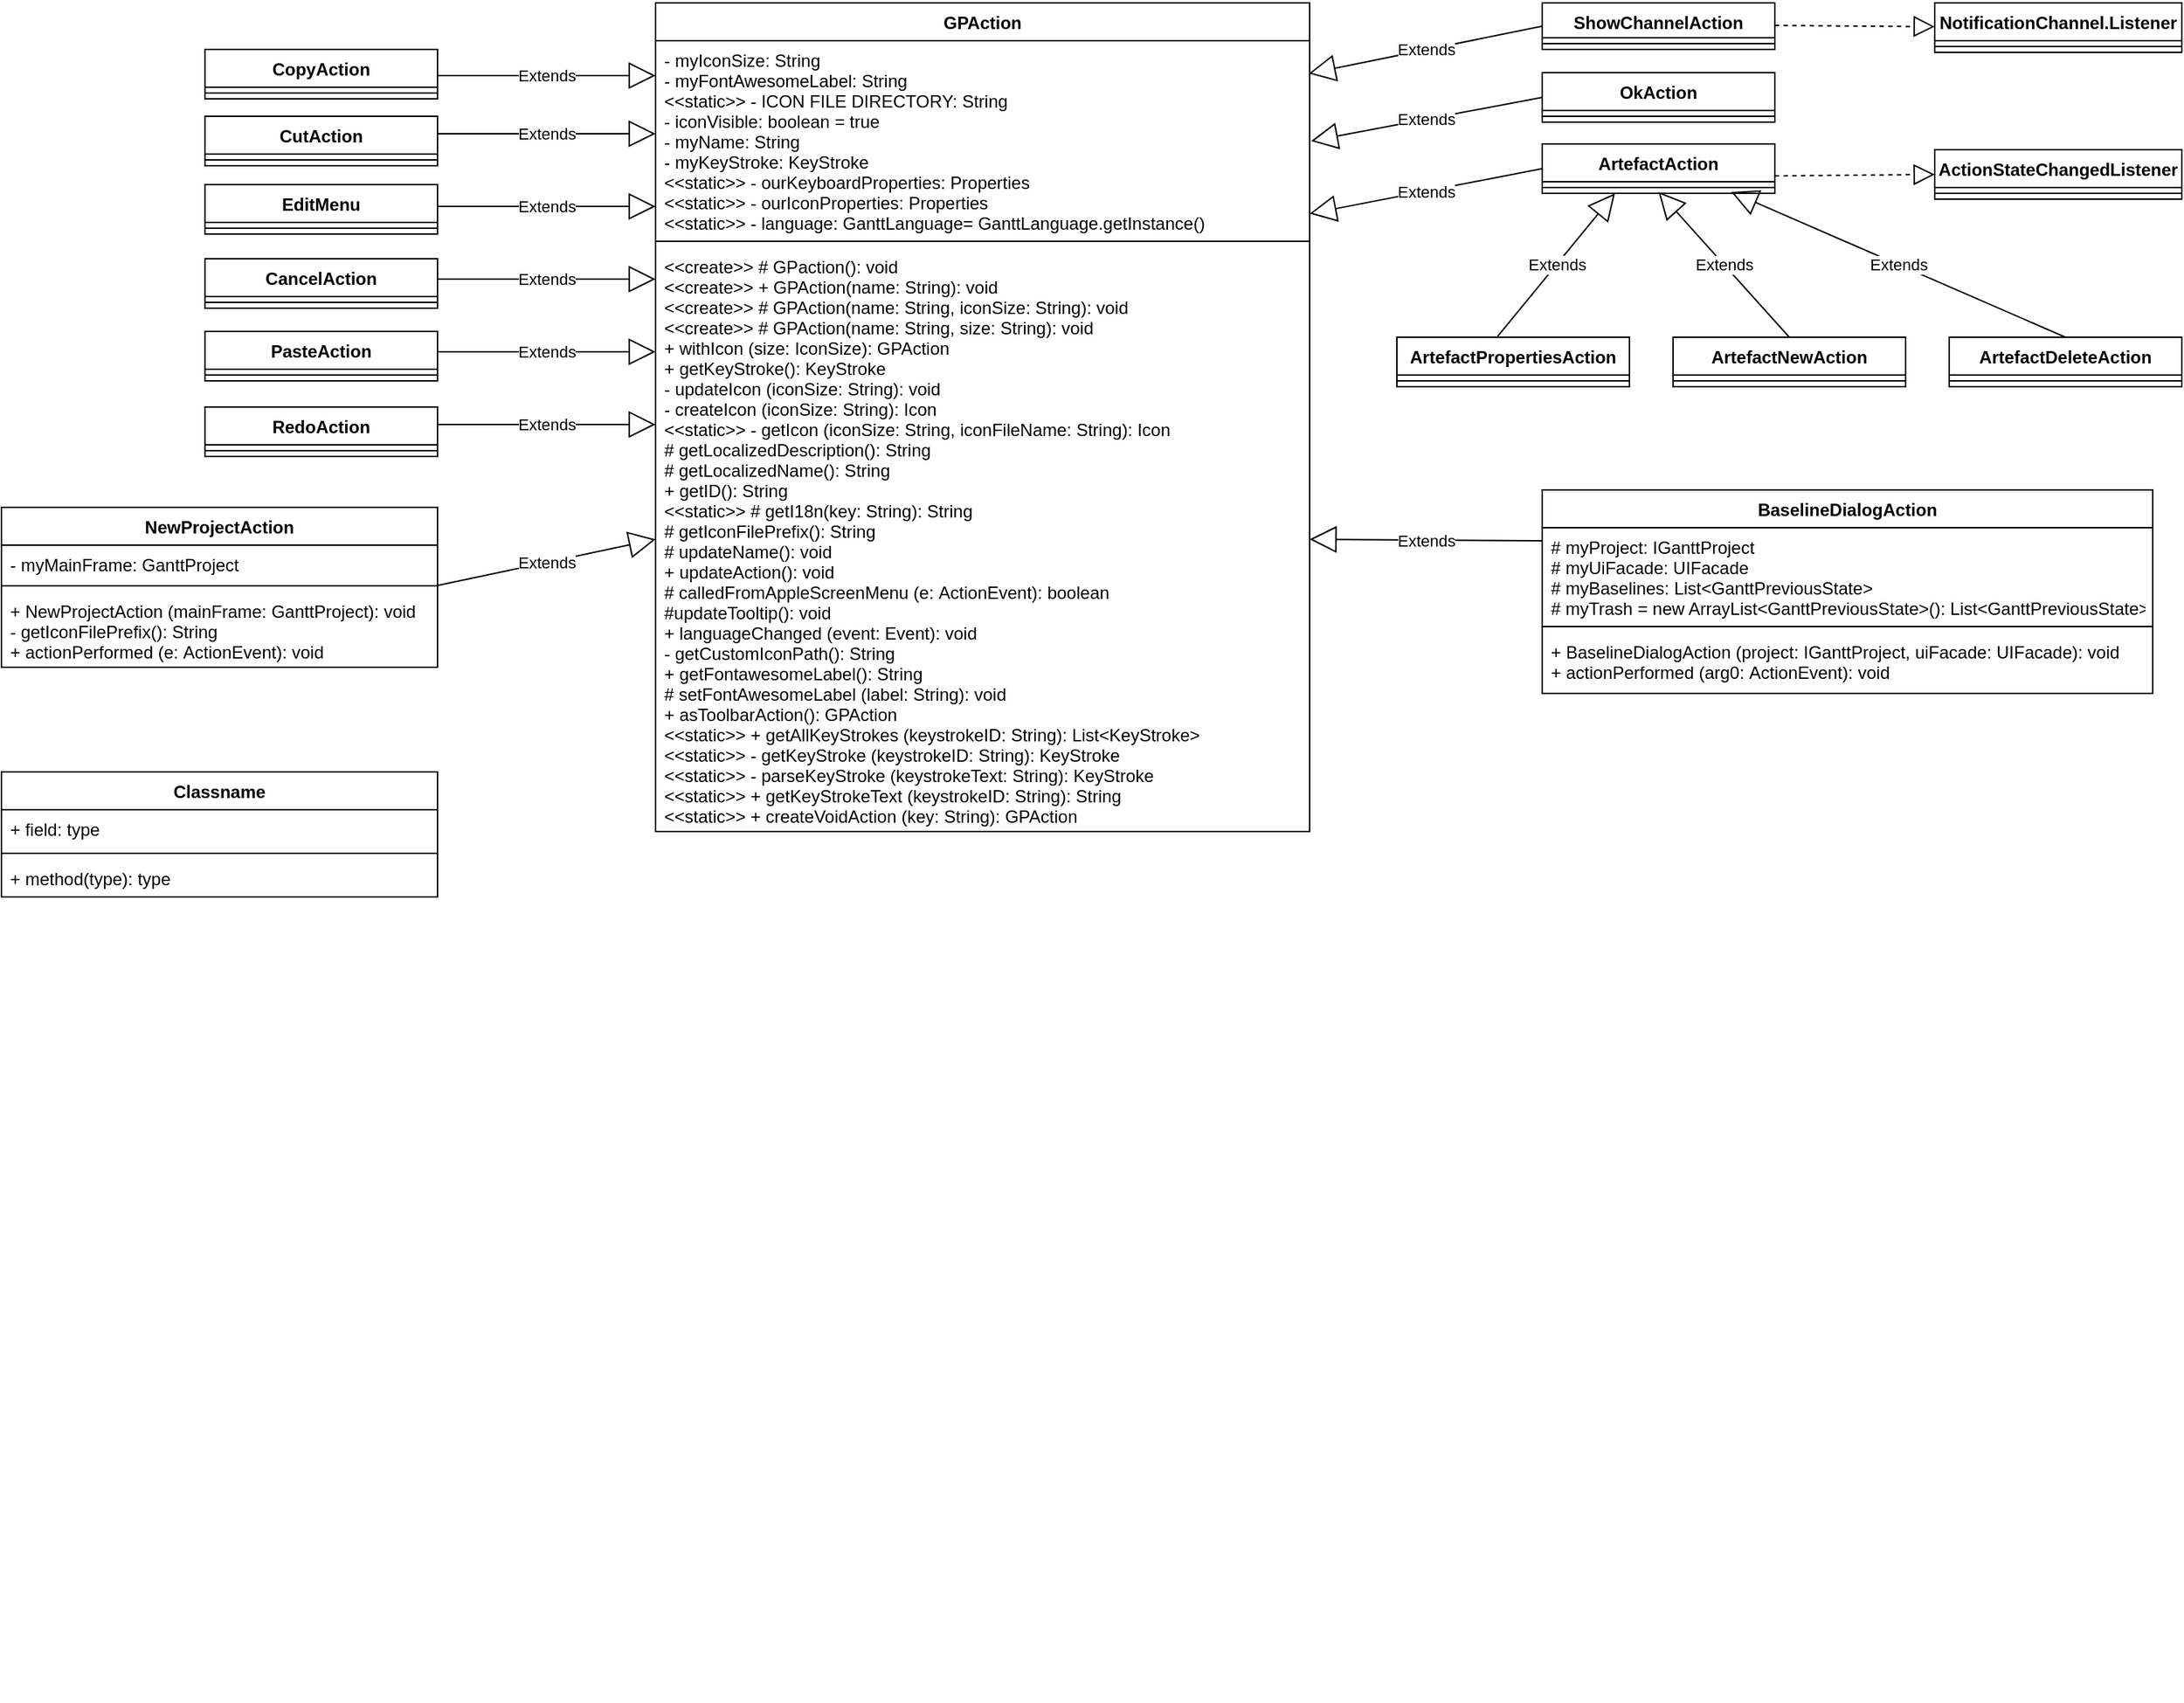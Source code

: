 <mxfile version="10.7.7" type="github"><diagram id="OQN8Db8-lWRxV0zVlcuO" name="Page-1"><mxGraphModel dx="2299" dy="2579" grid="1" gridSize="10" guides="1" tooltips="1" connect="1" arrows="1" fold="1" page="1" pageScale="1" pageWidth="827" pageHeight="1169" math="0" shadow="0"><root><mxCell id="0"/><mxCell id="1" parent="0"/><mxCell id="cAeAhbVRLHapKTvCT32Y-2" style="edgeStyle=orthogonalEdgeStyle;rounded=0;orthogonalLoop=1;jettySize=auto;html=1;" edge="1" parent="1"><mxGeometry relative="1" as="geometry"><mxPoint x="105" as="targetPoint"/><mxPoint x="105" as="sourcePoint"/></mxGeometry></mxCell><mxCell id="iIMuPvjKoYq9ehOnc8bU-5" value="GPAction" style="swimlane;fontStyle=1;align=center;verticalAlign=top;childLayout=stackLayout;horizontal=1;startSize=26;horizontalStack=0;resizeParent=1;resizeParentMax=0;resizeLast=0;collapsible=1;marginBottom=0;" parent="1" vertex="1"><mxGeometry x="250" y="-1160" width="450" height="570" as="geometry"/></mxCell><mxCell id="iIMuPvjKoYq9ehOnc8bU-6" value="- myIconSize: String&#10;- myFontAwesomeLabel: String&#10;&lt;&lt;static&gt;&gt; - ICON FILE DIRECTORY: String&#10;- iconVisible: boolean = true&#10;- myName: String&#10;- myKeyStroke: KeyStroke&#10;&lt;&lt;static&gt;&gt; - ourKeyboardProperties: Properties&#10;&lt;&lt;static&gt;&gt; - ourIconProperties: Properties&#10;&lt;&lt;static&gt;&gt; - language: GanttLanguage= GanttLanguage.getInstance()&#10;" style="text;strokeColor=none;fillColor=none;align=left;verticalAlign=top;spacingLeft=4;spacingRight=4;overflow=hidden;rotatable=0;points=[[0,0.5],[1,0.5]];portConstraint=eastwest;" parent="iIMuPvjKoYq9ehOnc8bU-5" vertex="1"><mxGeometry y="26" width="450" height="134" as="geometry"/></mxCell><mxCell id="iIMuPvjKoYq9ehOnc8bU-7" value="" style="line;strokeWidth=1;fillColor=none;align=left;verticalAlign=middle;spacingTop=-1;spacingLeft=3;spacingRight=3;rotatable=0;labelPosition=right;points=[];portConstraint=eastwest;" parent="iIMuPvjKoYq9ehOnc8bU-5" vertex="1"><mxGeometry y="160" width="450" height="8" as="geometry"/></mxCell><mxCell id="iIMuPvjKoYq9ehOnc8bU-8" value="&lt;&lt;create&gt;&gt; # GPaction(): void&#10;&lt;&lt;create&gt;&gt; + GPAction(name: String): void&#10;&lt;&lt;create&gt;&gt; # GPAction(name: String, iconSize: String): void&#10;&lt;&lt;create&gt;&gt; # GPAction(name: String, size: String): void&#10;+ withIcon (size: IconSize): GPAction&#10;+ getKeyStroke(): KeyStroke&#10;- updateIcon (iconSize: String): void&#10;- createIcon (iconSize: String): Icon&#10;&lt;&lt;static&gt;&gt; - getIcon (iconSize: String, iconFileName: String): Icon&#10;# getLocalizedDescription(): String&#10;# getLocalizedName(): String&#10;+ getID(): String&#10;&lt;&lt;static&gt;&gt; # getI18n(key: String): String&#10;# getIconFilePrefix(): String&#10;# updateName(): void&#10;+ updateAction(): void&#10;# calledFromAppleScreenMenu (e: ActionEvent): boolean&#10;#updateTooltip(): void&#10;+ languageChanged (event: Event): void&#10;- getCustomIconPath(): String&#10;+ getFontawesomeLabel(): String&#10;# setFontAwesomeLabel (label: String): void&#10;+ asToolbarAction(): GPAction&#10;&lt;&lt;static&gt;&gt; + getAllKeyStrokes (keystrokeID: String): List&lt;KeyStroke&gt;&#10;&lt;&lt;static&gt;&gt; - getKeyStroke (keystrokeID: String): KeyStroke&#10;&lt;&lt;static&gt;&gt; - parseKeyStroke (keystrokeText: String): KeyStroke&#10;&lt;&lt;static&gt;&gt; + getKeyStrokeText (keystrokeID: String): String&#10;&lt;&lt;static&gt;&gt; + createVoidAction (key: String): GPAction&#10;" style="text;strokeColor=none;fillColor=none;align=left;verticalAlign=top;spacingLeft=4;spacingRight=4;overflow=hidden;rotatable=0;points=[[0,0.5],[1,0.5]];portConstraint=eastwest;" parent="iIMuPvjKoYq9ehOnc8bU-5" vertex="1"><mxGeometry y="168" width="450" height="402" as="geometry"/></mxCell><mxCell id="cAeAhbVRLHapKTvCT32Y-3" value="ShowChannelAction" style="swimlane;fontStyle=1;align=center;verticalAlign=top;childLayout=stackLayout;horizontal=1;startSize=24;horizontalStack=0;resizeParent=1;resizeParentMax=0;resizeLast=0;collapsible=1;marginBottom=0;" vertex="1" parent="1"><mxGeometry x="860" y="-1160" width="160" height="32" as="geometry"/></mxCell><mxCell id="cAeAhbVRLHapKTvCT32Y-5" value="" style="line;strokeWidth=1;fillColor=none;align=left;verticalAlign=middle;spacingTop=-1;spacingLeft=3;spacingRight=3;rotatable=0;labelPosition=right;points=[];portConstraint=eastwest;" vertex="1" parent="cAeAhbVRLHapKTvCT32Y-3"><mxGeometry y="24" width="160" height="8" as="geometry"/></mxCell><mxCell id="cAeAhbVRLHapKTvCT32Y-7" value="Extends" style="endArrow=block;endSize=16;endFill=0;html=1;exitX=0;exitY=0.5;exitDx=0;exitDy=0;entryX=0.999;entryY=0.467;entryDx=0;entryDy=0;entryPerimeter=0;" edge="1" parent="1" source="cAeAhbVRLHapKTvCT32Y-3"><mxGeometry width="160" relative="1" as="geometry"><mxPoint x="900" y="-1060" as="sourcePoint"/><mxPoint x="699.4" y="-1111.4" as="targetPoint"/></mxGeometry></mxCell><mxCell id="cAeAhbVRLHapKTvCT32Y-8" value="" style="endArrow=block;dashed=1;endFill=0;endSize=12;html=1;" edge="1" parent="1" target="cAeAhbVRLHapKTvCT32Y-9"><mxGeometry width="160" relative="1" as="geometry"><mxPoint x="1020" y="-1144.5" as="sourcePoint"/><mxPoint x="1180" y="-1144.5" as="targetPoint"/></mxGeometry></mxCell><mxCell id="cAeAhbVRLHapKTvCT32Y-9" value="NotificationChannel.Listener" style="swimlane;fontStyle=1;align=center;verticalAlign=top;childLayout=stackLayout;horizontal=1;startSize=26;horizontalStack=0;resizeParent=1;resizeParentMax=0;resizeLast=0;collapsible=1;marginBottom=0;" vertex="1" parent="1"><mxGeometry x="1130" y="-1160" width="170" height="34" as="geometry"/></mxCell><mxCell id="cAeAhbVRLHapKTvCT32Y-11" value="" style="line;strokeWidth=1;fillColor=none;align=left;verticalAlign=middle;spacingTop=-1;spacingLeft=3;spacingRight=3;rotatable=0;labelPosition=right;points=[];portConstraint=eastwest;" vertex="1" parent="cAeAhbVRLHapKTvCT32Y-9"><mxGeometry y="26" width="170" height="8" as="geometry"/></mxCell><mxCell id="cAeAhbVRLHapKTvCT32Y-15" value="OkAction" style="swimlane;fontStyle=1;align=center;verticalAlign=top;childLayout=stackLayout;horizontal=1;startSize=26;horizontalStack=0;resizeParent=1;resizeParentMax=0;resizeLast=0;collapsible=1;marginBottom=0;" vertex="1" parent="1"><mxGeometry x="860" y="-1112" width="160" height="34" as="geometry"/></mxCell><mxCell id="cAeAhbVRLHapKTvCT32Y-17" value="" style="line;strokeWidth=1;fillColor=none;align=left;verticalAlign=middle;spacingTop=-1;spacingLeft=3;spacingRight=3;rotatable=0;labelPosition=right;points=[];portConstraint=eastwest;" vertex="1" parent="cAeAhbVRLHapKTvCT32Y-15"><mxGeometry y="26" width="160" height="8" as="geometry"/></mxCell><mxCell id="cAeAhbVRLHapKTvCT32Y-20" value="Extends" style="endArrow=block;endSize=16;endFill=0;html=1;exitX=0;exitY=0.5;exitDx=0;exitDy=0;entryX=1.003;entryY=0.813;entryDx=0;entryDy=0;entryPerimeter=0;" edge="1" parent="1" source="cAeAhbVRLHapKTvCT32Y-15"><mxGeometry width="160" relative="1" as="geometry"><mxPoint x="840" y="-1030" as="sourcePoint"/><mxPoint x="701" y="-1065" as="targetPoint"/></mxGeometry></mxCell><mxCell id="cAeAhbVRLHapKTvCT32Y-21" value="ArtefactAction" style="swimlane;fontStyle=1;align=center;verticalAlign=top;childLayout=stackLayout;horizontal=1;startSize=26;horizontalStack=0;resizeParent=1;resizeParentMax=0;resizeLast=0;collapsible=1;marginBottom=0;" vertex="1" parent="1"><mxGeometry x="860" y="-1063" width="160" height="34" as="geometry"/></mxCell><mxCell id="cAeAhbVRLHapKTvCT32Y-23" value="" style="line;strokeWidth=1;fillColor=none;align=left;verticalAlign=middle;spacingTop=-1;spacingLeft=3;spacingRight=3;rotatable=0;labelPosition=right;points=[];portConstraint=eastwest;" vertex="1" parent="cAeAhbVRLHapKTvCT32Y-21"><mxGeometry y="26" width="160" height="8" as="geometry"/></mxCell><mxCell id="cAeAhbVRLHapKTvCT32Y-25" value="ActionStateChangedListener" style="swimlane;fontStyle=1;align=center;verticalAlign=top;childLayout=stackLayout;horizontal=1;startSize=26;horizontalStack=0;resizeParent=1;resizeParentMax=0;resizeLast=0;collapsible=1;marginBottom=0;" vertex="1" parent="1"><mxGeometry x="1130" y="-1059" width="170" height="34" as="geometry"/></mxCell><mxCell id="cAeAhbVRLHapKTvCT32Y-27" value="" style="line;strokeWidth=1;fillColor=none;align=left;verticalAlign=middle;spacingTop=-1;spacingLeft=3;spacingRight=3;rotatable=0;labelPosition=right;points=[];portConstraint=eastwest;" vertex="1" parent="cAeAhbVRLHapKTvCT32Y-25"><mxGeometry y="26" width="170" height="8" as="geometry"/></mxCell><mxCell id="cAeAhbVRLHapKTvCT32Y-29" value="" style="endArrow=block;dashed=1;endFill=0;endSize=12;html=1;" edge="1" parent="1"><mxGeometry width="160" relative="1" as="geometry"><mxPoint x="1020" y="-1041" as="sourcePoint"/><mxPoint x="1130" y="-1042" as="targetPoint"/></mxGeometry></mxCell><mxCell id="cAeAhbVRLHapKTvCT32Y-31" value="Extends" style="endArrow=block;endSize=16;endFill=0;html=1;exitX=0;exitY=0.5;exitDx=0;exitDy=0;" edge="1" parent="1" source="cAeAhbVRLHapKTvCT32Y-21"><mxGeometry width="160" relative="1" as="geometry"><mxPoint x="720" y="-1030" as="sourcePoint"/><mxPoint x="700" y="-1015" as="targetPoint"/></mxGeometry></mxCell><mxCell id="cAeAhbVRLHapKTvCT32Y-33" value="ArtefactDeleteAction" style="swimlane;fontStyle=1;align=center;verticalAlign=top;childLayout=stackLayout;horizontal=1;startSize=26;horizontalStack=0;resizeParent=1;resizeParentMax=0;resizeLast=0;collapsible=1;marginBottom=0;" vertex="1" parent="1"><mxGeometry x="1140" y="-930" width="160" height="34" as="geometry"/></mxCell><mxCell id="cAeAhbVRLHapKTvCT32Y-35" value="" style="line;strokeWidth=1;fillColor=none;align=left;verticalAlign=middle;spacingTop=-1;spacingLeft=3;spacingRight=3;rotatable=0;labelPosition=right;points=[];portConstraint=eastwest;" vertex="1" parent="cAeAhbVRLHapKTvCT32Y-33"><mxGeometry y="26" width="160" height="8" as="geometry"/></mxCell><mxCell id="cAeAhbVRLHapKTvCT32Y-37" value="ArtefactNewAction" style="swimlane;fontStyle=1;align=center;verticalAlign=top;childLayout=stackLayout;horizontal=1;startSize=26;horizontalStack=0;resizeParent=1;resizeParentMax=0;resizeLast=0;collapsible=1;marginBottom=0;" vertex="1" parent="1"><mxGeometry x="950" y="-930" width="160" height="34" as="geometry"/></mxCell><mxCell id="cAeAhbVRLHapKTvCT32Y-39" value="" style="line;strokeWidth=1;fillColor=none;align=left;verticalAlign=middle;spacingTop=-1;spacingLeft=3;spacingRight=3;rotatable=0;labelPosition=right;points=[];portConstraint=eastwest;" vertex="1" parent="cAeAhbVRLHapKTvCT32Y-37"><mxGeometry y="26" width="160" height="8" as="geometry"/></mxCell><mxCell id="cAeAhbVRLHapKTvCT32Y-41" value="ArtefactPropertiesAction" style="swimlane;fontStyle=1;align=center;verticalAlign=top;childLayout=stackLayout;horizontal=1;startSize=26;horizontalStack=0;resizeParent=1;resizeParentMax=0;resizeLast=0;collapsible=1;marginBottom=0;" vertex="1" parent="1"><mxGeometry x="760" y="-930" width="160" height="34" as="geometry"/></mxCell><mxCell id="cAeAhbVRLHapKTvCT32Y-43" value="" style="line;strokeWidth=1;fillColor=none;align=left;verticalAlign=middle;spacingTop=-1;spacingLeft=3;spacingRight=3;rotatable=0;labelPosition=right;points=[];portConstraint=eastwest;" vertex="1" parent="cAeAhbVRLHapKTvCT32Y-41"><mxGeometry y="26" width="160" height="8" as="geometry"/></mxCell><mxCell id="cAeAhbVRLHapKTvCT32Y-48" value="Extends" style="endArrow=block;endSize=16;endFill=0;html=1;exitX=0.433;exitY=-0.018;exitDx=0;exitDy=0;exitPerimeter=0;" edge="1" parent="1" source="cAeAhbVRLHapKTvCT32Y-41"><mxGeometry width="160" relative="1" as="geometry"><mxPoint x="860" y="-970" as="sourcePoint"/><mxPoint x="910" y="-1029" as="targetPoint"/></mxGeometry></mxCell><mxCell id="cAeAhbVRLHapKTvCT32Y-49" value="Extends" style="endArrow=block;endSize=16;endFill=0;html=1;exitX=0.5;exitY=0;exitDx=0;exitDy=0;" edge="1" parent="1" source="cAeAhbVRLHapKTvCT32Y-37"><mxGeometry width="160" relative="1" as="geometry"><mxPoint x="1040" y="-990" as="sourcePoint"/><mxPoint x="940" y="-1030" as="targetPoint"/></mxGeometry></mxCell><mxCell id="cAeAhbVRLHapKTvCT32Y-50" value="Extends" style="endArrow=block;endSize=16;endFill=0;html=1;exitX=0.5;exitY=0;exitDx=0;exitDy=0;" edge="1" parent="1" source="cAeAhbVRLHapKTvCT32Y-33"><mxGeometry width="160" relative="1" as="geometry"><mxPoint x="1140" y="-1010" as="sourcePoint"/><mxPoint x="990" y="-1030" as="targetPoint"/></mxGeometry></mxCell><mxCell id="cAeAhbVRLHapKTvCT32Y-51" value="BaselineDialogAction" style="swimlane;fontStyle=1;align=center;verticalAlign=top;childLayout=stackLayout;horizontal=1;startSize=26;horizontalStack=0;resizeParent=1;resizeParentMax=0;resizeLast=0;collapsible=1;marginBottom=0;" vertex="1" parent="1"><mxGeometry x="860" y="-825" width="420" height="140" as="geometry"/></mxCell><mxCell id="cAeAhbVRLHapKTvCT32Y-52" value="# myProject: IGanttProject&#10;# myUiFacade: UIFacade&#10;# myBaselines: List&lt;GanttPreviousState&gt;&#10;# myTrash = new ArrayList&lt;GanttPreviousState&gt;(): List&lt;GanttPreviousState&gt;&#10;" style="text;strokeColor=none;fillColor=none;align=left;verticalAlign=top;spacingLeft=4;spacingRight=4;overflow=hidden;rotatable=0;points=[[0,0.5],[1,0.5]];portConstraint=eastwest;" vertex="1" parent="cAeAhbVRLHapKTvCT32Y-51"><mxGeometry y="26" width="420" height="64" as="geometry"/></mxCell><mxCell id="cAeAhbVRLHapKTvCT32Y-53" value="" style="line;strokeWidth=1;fillColor=none;align=left;verticalAlign=middle;spacingTop=-1;spacingLeft=3;spacingRight=3;rotatable=0;labelPosition=right;points=[];portConstraint=eastwest;" vertex="1" parent="cAeAhbVRLHapKTvCT32Y-51"><mxGeometry y="90" width="420" height="8" as="geometry"/></mxCell><mxCell id="cAeAhbVRLHapKTvCT32Y-54" value="+ BaselineDialogAction (project: IGanttProject, uiFacade: UIFacade): void&#10;+ actionPerformed (arg0: ActionEvent): void&#10;" style="text;strokeColor=none;fillColor=none;align=left;verticalAlign=top;spacingLeft=4;spacingRight=4;overflow=hidden;rotatable=0;points=[[0,0.5],[1,0.5]];portConstraint=eastwest;" vertex="1" parent="cAeAhbVRLHapKTvCT32Y-51"><mxGeometry y="98" width="420" height="42" as="geometry"/></mxCell><mxCell id="cAeAhbVRLHapKTvCT32Y-55" value="Extends" style="endArrow=block;endSize=16;endFill=0;html=1;exitX=0.001;exitY=0.141;exitDx=0;exitDy=0;entryX=1;entryY=0.5;entryDx=0;entryDy=0;exitPerimeter=0;" edge="1" parent="1" source="cAeAhbVRLHapKTvCT32Y-52" target="iIMuPvjKoYq9ehOnc8bU-8"><mxGeometry width="160" relative="1" as="geometry"><mxPoint x="830" y="-750" as="sourcePoint"/><mxPoint x="950" y="-680" as="targetPoint"/></mxGeometry></mxCell><mxCell id="cAeAhbVRLHapKTvCT32Y-56" value="CopyAction" style="swimlane;fontStyle=1;align=center;verticalAlign=top;childLayout=stackLayout;horizontal=1;startSize=26;horizontalStack=0;resizeParent=1;resizeParentMax=0;resizeLast=0;collapsible=1;marginBottom=0;" vertex="1" parent="1"><mxGeometry x="-60" y="-1128" width="160" height="34" as="geometry"/></mxCell><mxCell id="cAeAhbVRLHapKTvCT32Y-58" value="" style="line;strokeWidth=1;fillColor=none;align=left;verticalAlign=middle;spacingTop=-1;spacingLeft=3;spacingRight=3;rotatable=0;labelPosition=right;points=[];portConstraint=eastwest;" vertex="1" parent="cAeAhbVRLHapKTvCT32Y-56"><mxGeometry y="26" width="160" height="8" as="geometry"/></mxCell><mxCell id="cAeAhbVRLHapKTvCT32Y-63" value="NewProjectAction" style="swimlane;fontStyle=1;align=center;verticalAlign=top;childLayout=stackLayout;horizontal=1;startSize=26;horizontalStack=0;resizeParent=1;resizeParentMax=0;resizeLast=0;collapsible=1;marginBottom=0;" vertex="1" parent="1"><mxGeometry x="-200" y="-813" width="300" height="110" as="geometry"/></mxCell><mxCell id="cAeAhbVRLHapKTvCT32Y-64" value="- myMainFrame: GanttProject&#10;" style="text;strokeColor=none;fillColor=none;align=left;verticalAlign=top;spacingLeft=4;spacingRight=4;overflow=hidden;rotatable=0;points=[[0,0.5],[1,0.5]];portConstraint=eastwest;" vertex="1" parent="cAeAhbVRLHapKTvCT32Y-63"><mxGeometry y="26" width="300" height="24" as="geometry"/></mxCell><mxCell id="cAeAhbVRLHapKTvCT32Y-65" value="" style="line;strokeWidth=1;fillColor=none;align=left;verticalAlign=middle;spacingTop=-1;spacingLeft=3;spacingRight=3;rotatable=0;labelPosition=right;points=[];portConstraint=eastwest;" vertex="1" parent="cAeAhbVRLHapKTvCT32Y-63"><mxGeometry y="50" width="300" height="8" as="geometry"/></mxCell><mxCell id="cAeAhbVRLHapKTvCT32Y-66" value="+ NewProjectAction (mainFrame: GanttProject): void&#10;- getIconFilePrefix(): String&#10;+ actionPerformed (e: ActionEvent): void&#10;" style="text;strokeColor=none;fillColor=none;align=left;verticalAlign=top;spacingLeft=4;spacingRight=4;overflow=hidden;rotatable=0;points=[[0,0.5],[1,0.5]];portConstraint=eastwest;" vertex="1" parent="cAeAhbVRLHapKTvCT32Y-63"><mxGeometry y="58" width="300" height="52" as="geometry"/></mxCell><mxCell id="cAeAhbVRLHapKTvCT32Y-67" value="Extends" style="endArrow=block;endSize=16;endFill=0;html=1;exitX=1;exitY=0.475;exitDx=0;exitDy=0;exitPerimeter=0;entryX=0;entryY=0.5;entryDx=0;entryDy=0;" edge="1" parent="1" source="cAeAhbVRLHapKTvCT32Y-65" target="iIMuPvjKoYq9ehOnc8bU-8"><mxGeometry width="160" relative="1" as="geometry"><mxPoint x="40" y="-760" as="sourcePoint"/><mxPoint x="200" y="-760" as="targetPoint"/></mxGeometry></mxCell><mxCell id="cAeAhbVRLHapKTvCT32Y-68" value="CutAction" style="swimlane;fontStyle=1;align=center;verticalAlign=top;childLayout=stackLayout;horizontal=1;startSize=26;horizontalStack=0;resizeParent=1;resizeParentMax=0;resizeLast=0;collapsible=1;marginBottom=0;" vertex="1" parent="1"><mxGeometry x="-60" y="-1082" width="160" height="34" as="geometry"/></mxCell><mxCell id="cAeAhbVRLHapKTvCT32Y-70" value="" style="line;strokeWidth=1;fillColor=none;align=left;verticalAlign=middle;spacingTop=-1;spacingLeft=3;spacingRight=3;rotatable=0;labelPosition=right;points=[];portConstraint=eastwest;" vertex="1" parent="cAeAhbVRLHapKTvCT32Y-68"><mxGeometry y="26" width="160" height="8" as="geometry"/></mxCell><mxCell id="cAeAhbVRLHapKTvCT32Y-72" value="EditMenu" style="swimlane;fontStyle=1;align=center;verticalAlign=top;childLayout=stackLayout;horizontal=1;startSize=26;horizontalStack=0;resizeParent=1;resizeParentMax=0;resizeLast=0;collapsible=1;marginBottom=0;" vertex="1" parent="1"><mxGeometry x="-60" y="-1035" width="160" height="34" as="geometry"/></mxCell><mxCell id="cAeAhbVRLHapKTvCT32Y-74" value="" style="line;strokeWidth=1;fillColor=none;align=left;verticalAlign=middle;spacingTop=-1;spacingLeft=3;spacingRight=3;rotatable=0;labelPosition=right;points=[];portConstraint=eastwest;" vertex="1" parent="cAeAhbVRLHapKTvCT32Y-72"><mxGeometry y="26" width="160" height="8" as="geometry"/></mxCell><mxCell id="cAeAhbVRLHapKTvCT32Y-76" value="Extends" style="endArrow=block;endSize=16;endFill=0;html=1;" edge="1" parent="1"><mxGeometry width="160" relative="1" as="geometry"><mxPoint x="100" y="-1110" as="sourcePoint"/><mxPoint x="250" y="-1110" as="targetPoint"/></mxGeometry></mxCell><mxCell id="cAeAhbVRLHapKTvCT32Y-77" value="Extends" style="endArrow=block;endSize=16;endFill=0;html=1;" edge="1" parent="1"><mxGeometry width="160" relative="1" as="geometry"><mxPoint x="100" y="-1070" as="sourcePoint"/><mxPoint x="250" y="-1070" as="targetPoint"/></mxGeometry></mxCell><mxCell id="cAeAhbVRLHapKTvCT32Y-78" value="Extends" style="endArrow=block;endSize=16;endFill=0;html=1;" edge="1" parent="1"><mxGeometry width="160" relative="1" as="geometry"><mxPoint x="100" y="-1020" as="sourcePoint"/><mxPoint x="250" y="-1020" as="targetPoint"/></mxGeometry></mxCell><mxCell id="cAeAhbVRLHapKTvCT32Y-79" value="CancelAction" style="swimlane;fontStyle=1;align=center;verticalAlign=top;childLayout=stackLayout;horizontal=1;startSize=26;horizontalStack=0;resizeParent=1;resizeParentMax=0;resizeLast=0;collapsible=1;marginBottom=0;" vertex="1" parent="1"><mxGeometry x="-60" y="-984" width="160" height="34" as="geometry"/></mxCell><mxCell id="cAeAhbVRLHapKTvCT32Y-81" value="" style="line;strokeWidth=1;fillColor=none;align=left;verticalAlign=middle;spacingTop=-1;spacingLeft=3;spacingRight=3;rotatable=0;labelPosition=right;points=[];portConstraint=eastwest;" vertex="1" parent="cAeAhbVRLHapKTvCT32Y-79"><mxGeometry y="26" width="160" height="8" as="geometry"/></mxCell><mxCell id="cAeAhbVRLHapKTvCT32Y-84" value="PasteAction" style="swimlane;fontStyle=1;align=center;verticalAlign=top;childLayout=stackLayout;horizontal=1;startSize=26;horizontalStack=0;resizeParent=1;resizeParentMax=0;resizeLast=0;collapsible=1;marginBottom=0;" vertex="1" parent="1"><mxGeometry x="-60" y="-934" width="160" height="34" as="geometry"/></mxCell><mxCell id="cAeAhbVRLHapKTvCT32Y-86" value="" style="line;strokeWidth=1;fillColor=none;align=left;verticalAlign=middle;spacingTop=-1;spacingLeft=3;spacingRight=3;rotatable=0;labelPosition=right;points=[];portConstraint=eastwest;" vertex="1" parent="cAeAhbVRLHapKTvCT32Y-84"><mxGeometry y="26" width="160" height="8" as="geometry"/></mxCell><mxCell id="cAeAhbVRLHapKTvCT32Y-88" value="Extends" style="endArrow=block;endSize=16;endFill=0;html=1;" edge="1" parent="1"><mxGeometry width="160" relative="1" as="geometry"><mxPoint x="100" y="-970" as="sourcePoint"/><mxPoint x="250" y="-970" as="targetPoint"/></mxGeometry></mxCell><mxCell id="cAeAhbVRLHapKTvCT32Y-89" value="Extends" style="endArrow=block;endSize=16;endFill=0;html=1;" edge="1" parent="1"><mxGeometry width="160" relative="1" as="geometry"><mxPoint x="100" y="-920" as="sourcePoint"/><mxPoint x="250" y="-920" as="targetPoint"/></mxGeometry></mxCell><mxCell id="cAeAhbVRLHapKTvCT32Y-90" value="RedoAction" style="swimlane;fontStyle=1;align=center;verticalAlign=top;childLayout=stackLayout;horizontal=1;startSize=26;horizontalStack=0;resizeParent=1;resizeParentMax=0;resizeLast=0;collapsible=1;marginBottom=0;" vertex="1" parent="1"><mxGeometry x="-60" y="-882" width="160" height="34" as="geometry"/></mxCell><mxCell id="cAeAhbVRLHapKTvCT32Y-92" value="" style="line;strokeWidth=1;fillColor=none;align=left;verticalAlign=middle;spacingTop=-1;spacingLeft=3;spacingRight=3;rotatable=0;labelPosition=right;points=[];portConstraint=eastwest;" vertex="1" parent="cAeAhbVRLHapKTvCT32Y-90"><mxGeometry y="26" width="160" height="8" as="geometry"/></mxCell><mxCell id="cAeAhbVRLHapKTvCT32Y-94" value="Extends" style="endArrow=block;endSize=16;endFill=0;html=1;" edge="1" parent="1"><mxGeometry width="160" relative="1" as="geometry"><mxPoint x="100" y="-870" as="sourcePoint"/><mxPoint x="250" y="-870" as="targetPoint"/></mxGeometry></mxCell><mxCell id="cAeAhbVRLHapKTvCT32Y-95" value="Classname" style="swimlane;fontStyle=1;align=center;verticalAlign=top;childLayout=stackLayout;horizontal=1;startSize=26;horizontalStack=0;resizeParent=1;resizeParentMax=0;resizeLast=0;collapsible=1;marginBottom=0;" vertex="1" parent="1"><mxGeometry x="-200" y="-631" width="300" height="86" as="geometry"/></mxCell><mxCell id="cAeAhbVRLHapKTvCT32Y-96" value="+ field: type" style="text;strokeColor=none;fillColor=none;align=left;verticalAlign=top;spacingLeft=4;spacingRight=4;overflow=hidden;rotatable=0;points=[[0,0.5],[1,0.5]];portConstraint=eastwest;" vertex="1" parent="cAeAhbVRLHapKTvCT32Y-95"><mxGeometry y="26" width="300" height="26" as="geometry"/></mxCell><mxCell id="cAeAhbVRLHapKTvCT32Y-97" value="" style="line;strokeWidth=1;fillColor=none;align=left;verticalAlign=middle;spacingTop=-1;spacingLeft=3;spacingRight=3;rotatable=0;labelPosition=right;points=[];portConstraint=eastwest;" vertex="1" parent="cAeAhbVRLHapKTvCT32Y-95"><mxGeometry y="52" width="300" height="8" as="geometry"/></mxCell><mxCell id="cAeAhbVRLHapKTvCT32Y-98" value="+ method(type): type" style="text;strokeColor=none;fillColor=none;align=left;verticalAlign=top;spacingLeft=4;spacingRight=4;overflow=hidden;rotatable=0;points=[[0,0.5],[1,0.5]];portConstraint=eastwest;" vertex="1" parent="cAeAhbVRLHapKTvCT32Y-95"><mxGeometry y="60" width="300" height="26" as="geometry"/></mxCell></root></mxGraphModel></diagram></mxfile>